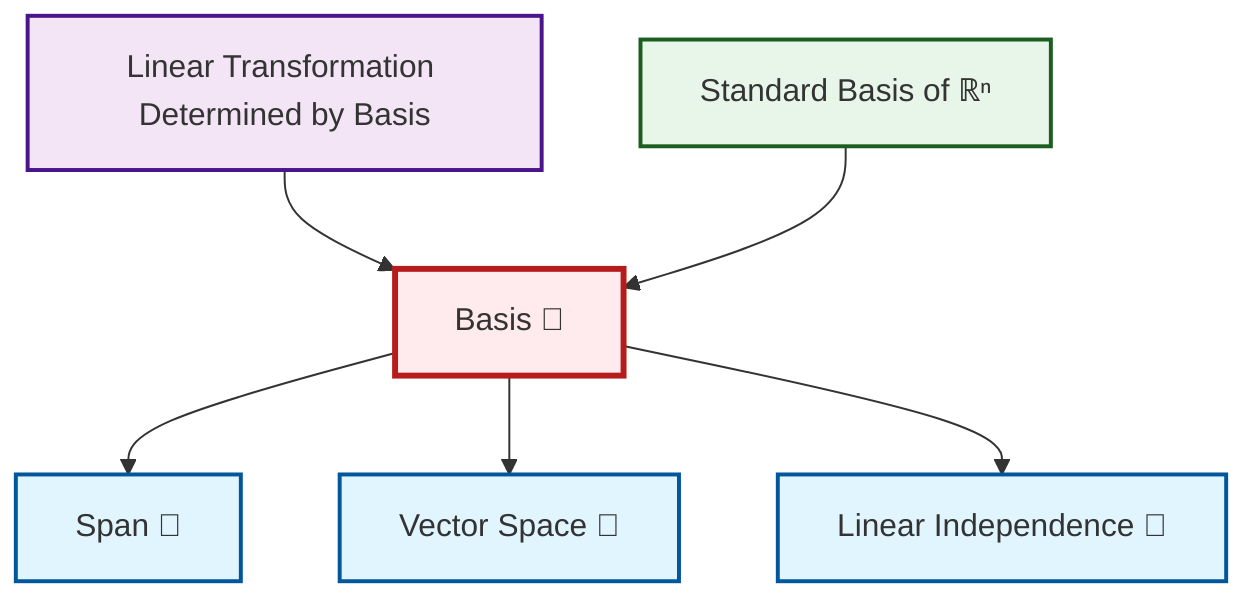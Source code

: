 graph TD
    classDef definition fill:#e1f5fe,stroke:#01579b,stroke-width:2px
    classDef theorem fill:#f3e5f5,stroke:#4a148c,stroke-width:2px
    classDef axiom fill:#fff3e0,stroke:#e65100,stroke-width:2px
    classDef example fill:#e8f5e9,stroke:#1b5e20,stroke-width:2px
    classDef current fill:#ffebee,stroke:#b71c1c,stroke-width:3px
    def-span["Span 📝"]:::definition
    thm-linear-transformation-basis["Linear Transformation Determined by Basis"]:::theorem
    def-linear-independence["Linear Independence 📝"]:::definition
    def-vector-space["Vector Space 📝"]:::definition
    def-basis["Basis 📝"]:::definition
    ex-standard-basis-rn["Standard Basis of ℝⁿ"]:::example
    def-basis --> def-span
    def-basis --> def-vector-space
    def-basis --> def-linear-independence
    thm-linear-transformation-basis --> def-basis
    ex-standard-basis-rn --> def-basis
    class def-basis current